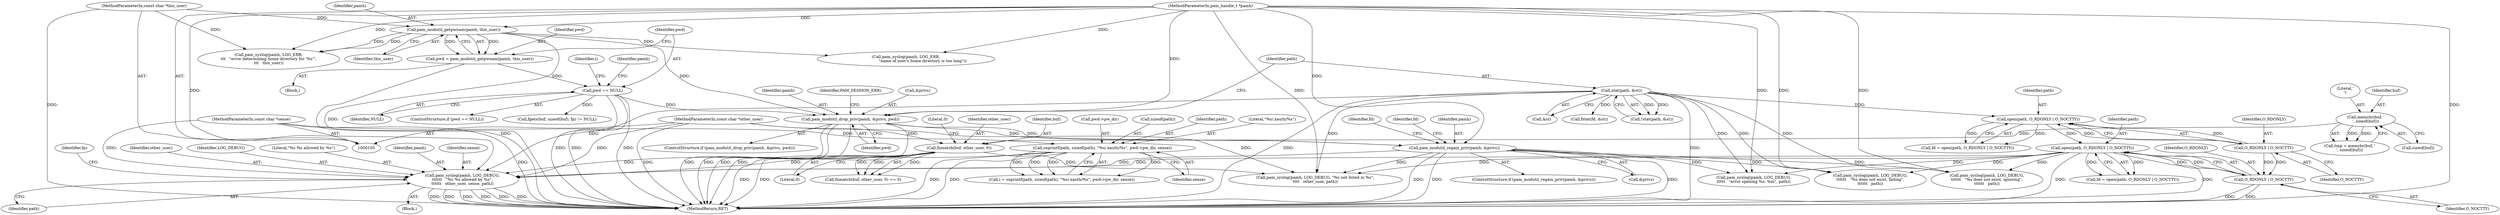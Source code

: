 digraph "0_altlinux_843807a3a90f52e7538be756616510730a24739a@API" {
"1000309" [label="(Call,pam_syslog(pamh, LOG_DEBUG,\n\t\t\t\t\t\t   \"%s %s allowed by %s\",\n\t\t\t\t\t\t   other_user, sense, path))"];
"1000216" [label="(Call,pam_modutil_regain_priv(pamh, &privs))"];
"1000175" [label="(Call,pam_modutil_drop_priv(pamh, &privs, pwd))"];
"1000130" [label="(Call,pam_modutil_getpwnam(pamh, this_user))"];
"1000106" [label="(MethodParameterIn,pam_handle_t *pamh)"];
"1000108" [label="(MethodParameterIn,const char *this_user)"];
"1000134" [label="(Call,pwd == NULL)"];
"1000128" [label="(Call,pwd = pam_modutil_getpwnam(pamh, this_user))"];
"1000300" [label="(Call,fnmatch(buf, other_user, 0))"];
"1000284" [label="(Call,memchr(buf, '\n', sizeof(buf)))"];
"1000109" [label="(MethodParameterIn,const char *other_user)"];
"1000147" [label="(Call,snprintf(path, sizeof(path), \"%s/.xauth/%s\", pwd->pw_dir, sense))"];
"1000107" [label="(MethodParameterIn,const char *sense)"];
"1000184" [label="(Call,stat(path, &st))"];
"1000207" [label="(Call,open(path, O_RDONLY | O_NOCTTY))"];
"1000200" [label="(Call,open(path, O_RDONLY | O_NOCTTY))"];
"1000202" [label="(Call,O_RDONLY | O_NOCTTY)"];
"1000209" [label="(Call,O_RDONLY | O_NOCTTY)"];
"1000179" [label="(Identifier,pwd)"];
"1000215" [label="(ControlStructure,if (pam_modutil_regain_priv(pamh, &privs)))"];
"1000203" [label="(Identifier,O_RDONLY)"];
"1000185" [label="(Identifier,path)"];
"1000313" [label="(Identifier,other_user)"];
"1000300" [label="(Call,fnmatch(buf, other_user, 0))"];
"1000139" [label="(Identifier,pamh)"];
"1000138" [label="(Call,pam_syslog(pamh, LOG_ERR,\n\t\t\t   \"error determining home directory for '%s'\",\n\t\t\t   this_user))"];
"1000231" [label="(Identifier,fd)"];
"1000218" [label="(Call,&privs)"];
"1000208" [label="(Identifier,path)"];
"1000168" [label="(Call,pam_syslog(pamh, LOG_ERR,\n                           \"name of user's home directory is too long\"))"];
"1000136" [label="(Identifier,NULL)"];
"1000151" [label="(Literal,\"%s/.xauth/%s\")"];
"1000177" [label="(Call,&privs)"];
"1000312" [label="(Literal,\"%s %s allowed by %s\")"];
"1000236" [label="(Call,fstat(fd, &st))"];
"1000108" [label="(MethodParameterIn,const char *this_user)"];
"1000310" [label="(Identifier,pamh)"];
"1000302" [label="(Identifier,other_user)"];
"1000282" [label="(Call,tmp = memchr(buf, '\n', sizeof(buf)))"];
"1000314" [label="(Identifier,sense)"];
"1000210" [label="(Identifier,O_RDONLY)"];
"1000133" [label="(ControlStructure,if (pwd == NULL))"];
"1000216" [label="(Call,pam_modutil_regain_priv(pamh, &privs))"];
"1000131" [label="(Identifier,pamh)"];
"1000152" [label="(Call,pwd->pw_dir)"];
"1000200" [label="(Call,open(path, O_RDONLY | O_NOCTTY))"];
"1000207" [label="(Call,open(path, O_RDONLY | O_NOCTTY))"];
"1000174" [label="(ControlStructure,if (pam_modutil_drop_priv(pamh, &privs, pwd)))"];
"1000360" [label="(Call,pam_syslog(pamh, LOG_DEBUG,\n\t\t\t\t\t\t   \"%s does not exist, failing\",\n\t\t\t\t\t\t   path))"];
"1000130" [label="(Call,pam_modutil_getpwnam(pamh, this_user))"];
"1000315" [label="(Identifier,path)"];
"1000128" [label="(Call,pwd = pam_modutil_getpwnam(pamh, this_user))"];
"1000132" [label="(Identifier,this_user)"];
"1000202" [label="(Call,O_RDONLY | O_NOCTTY)"];
"1000309" [label="(Call,pam_syslog(pamh, LOG_DEBUG,\n\t\t\t\t\t\t   \"%s %s allowed by %s\",\n\t\t\t\t\t\t   other_user, sense, path))"];
"1000217" [label="(Identifier,pamh)"];
"1000176" [label="(Identifier,pamh)"];
"1000287" [label="(Call,sizeof(buf))"];
"1000149" [label="(Call,sizeof(path))"];
"1000148" [label="(Identifier,path)"];
"1000109" [label="(MethodParameterIn,const char *other_user)"];
"1000258" [label="(Call,fgets(buf, sizeof(buf), fp) != NULL)"];
"1000371" [label="(Call,pam_syslog(pamh, LOG_DEBUG,\n\t\t\t\t\t   \"error opening %s: %m\", path))"];
"1000205" [label="(Call,fd = open(path, O_RDONLY | O_NOCTTY))"];
"1000129" [label="(Identifier,pwd)"];
"1000350" [label="(Call,pam_syslog(pamh, LOG_DEBUG,\n\t\t\t\t\t\t   \"%s does not exist, ignoring\",\n\t\t\t\t\t\t   path))"];
"1000299" [label="(Call,fnmatch(buf, other_user, 0) == 0)"];
"1000211" [label="(Identifier,O_NOCTTY)"];
"1000311" [label="(Identifier,LOG_DEBUG)"];
"1000146" [label="(Identifier,i)"];
"1000304" [label="(Literal,0)"];
"1000286" [label="(Literal,'\n')"];
"1000308" [label="(Block,)"];
"1000181" [label="(Identifier,PAM_SESSION_ERR)"];
"1000107" [label="(MethodParameterIn,const char *sense)"];
"1000147" [label="(Call,snprintf(path, sizeof(path), \"%s/.xauth/%s\", pwd->pw_dir, sense))"];
"1000317" [label="(Identifier,fp)"];
"1000209" [label="(Call,O_RDONLY | O_NOCTTY)"];
"1000223" [label="(Identifier,fd)"];
"1000323" [label="(Call,pam_syslog(pamh, LOG_DEBUG, \"%s not listed in %s\",\n\t\t\t\t   other_user, path))"];
"1000284" [label="(Call,memchr(buf, '\n', sizeof(buf)))"];
"1000134" [label="(Call,pwd == NULL)"];
"1000155" [label="(Identifier,sense)"];
"1000112" [label="(Block,)"];
"1000201" [label="(Identifier,path)"];
"1000378" [label="(MethodReturn,RET)"];
"1000135" [label="(Identifier,pwd)"];
"1000204" [label="(Identifier,O_NOCTTY)"];
"1000106" [label="(MethodParameterIn,pam_handle_t *pamh)"];
"1000184" [label="(Call,stat(path, &st))"];
"1000303" [label="(Literal,0)"];
"1000145" [label="(Call,i = snprintf(path, sizeof(path), \"%s/.xauth/%s\", pwd->pw_dir, sense))"];
"1000183" [label="(Call,!stat(path, &st))"];
"1000301" [label="(Identifier,buf)"];
"1000285" [label="(Identifier,buf)"];
"1000198" [label="(Call,fd = open(path, O_RDONLY | O_NOCTTY))"];
"1000175" [label="(Call,pam_modutil_drop_priv(pamh, &privs, pwd))"];
"1000186" [label="(Call,&st)"];
"1000309" -> "1000308"  [label="AST: "];
"1000309" -> "1000315"  [label="CFG: "];
"1000310" -> "1000309"  [label="AST: "];
"1000311" -> "1000309"  [label="AST: "];
"1000312" -> "1000309"  [label="AST: "];
"1000313" -> "1000309"  [label="AST: "];
"1000314" -> "1000309"  [label="AST: "];
"1000315" -> "1000309"  [label="AST: "];
"1000317" -> "1000309"  [label="CFG: "];
"1000309" -> "1000378"  [label="DDG: "];
"1000309" -> "1000378"  [label="DDG: "];
"1000309" -> "1000378"  [label="DDG: "];
"1000309" -> "1000378"  [label="DDG: "];
"1000309" -> "1000378"  [label="DDG: "];
"1000309" -> "1000378"  [label="DDG: "];
"1000216" -> "1000309"  [label="DDG: "];
"1000106" -> "1000309"  [label="DDG: "];
"1000300" -> "1000309"  [label="DDG: "];
"1000109" -> "1000309"  [label="DDG: "];
"1000147" -> "1000309"  [label="DDG: "];
"1000107" -> "1000309"  [label="DDG: "];
"1000184" -> "1000309"  [label="DDG: "];
"1000207" -> "1000309"  [label="DDG: "];
"1000216" -> "1000215"  [label="AST: "];
"1000216" -> "1000218"  [label="CFG: "];
"1000217" -> "1000216"  [label="AST: "];
"1000218" -> "1000216"  [label="AST: "];
"1000223" -> "1000216"  [label="CFG: "];
"1000231" -> "1000216"  [label="CFG: "];
"1000216" -> "1000378"  [label="DDG: "];
"1000216" -> "1000378"  [label="DDG: "];
"1000216" -> "1000378"  [label="DDG: "];
"1000175" -> "1000216"  [label="DDG: "];
"1000175" -> "1000216"  [label="DDG: "];
"1000106" -> "1000216"  [label="DDG: "];
"1000216" -> "1000323"  [label="DDG: "];
"1000216" -> "1000350"  [label="DDG: "];
"1000216" -> "1000360"  [label="DDG: "];
"1000216" -> "1000371"  [label="DDG: "];
"1000175" -> "1000174"  [label="AST: "];
"1000175" -> "1000179"  [label="CFG: "];
"1000176" -> "1000175"  [label="AST: "];
"1000177" -> "1000175"  [label="AST: "];
"1000179" -> "1000175"  [label="AST: "];
"1000181" -> "1000175"  [label="CFG: "];
"1000185" -> "1000175"  [label="CFG: "];
"1000175" -> "1000378"  [label="DDG: "];
"1000175" -> "1000378"  [label="DDG: "];
"1000175" -> "1000378"  [label="DDG: "];
"1000175" -> "1000378"  [label="DDG: "];
"1000130" -> "1000175"  [label="DDG: "];
"1000106" -> "1000175"  [label="DDG: "];
"1000134" -> "1000175"  [label="DDG: "];
"1000130" -> "1000128"  [label="AST: "];
"1000130" -> "1000132"  [label="CFG: "];
"1000131" -> "1000130"  [label="AST: "];
"1000132" -> "1000130"  [label="AST: "];
"1000128" -> "1000130"  [label="CFG: "];
"1000130" -> "1000378"  [label="DDG: "];
"1000130" -> "1000128"  [label="DDG: "];
"1000130" -> "1000128"  [label="DDG: "];
"1000106" -> "1000130"  [label="DDG: "];
"1000108" -> "1000130"  [label="DDG: "];
"1000130" -> "1000138"  [label="DDG: "];
"1000130" -> "1000138"  [label="DDG: "];
"1000130" -> "1000168"  [label="DDG: "];
"1000106" -> "1000105"  [label="AST: "];
"1000106" -> "1000378"  [label="DDG: "];
"1000106" -> "1000138"  [label="DDG: "];
"1000106" -> "1000168"  [label="DDG: "];
"1000106" -> "1000323"  [label="DDG: "];
"1000106" -> "1000350"  [label="DDG: "];
"1000106" -> "1000360"  [label="DDG: "];
"1000106" -> "1000371"  [label="DDG: "];
"1000108" -> "1000105"  [label="AST: "];
"1000108" -> "1000378"  [label="DDG: "];
"1000108" -> "1000138"  [label="DDG: "];
"1000134" -> "1000133"  [label="AST: "];
"1000134" -> "1000136"  [label="CFG: "];
"1000135" -> "1000134"  [label="AST: "];
"1000136" -> "1000134"  [label="AST: "];
"1000139" -> "1000134"  [label="CFG: "];
"1000146" -> "1000134"  [label="CFG: "];
"1000134" -> "1000378"  [label="DDG: "];
"1000134" -> "1000378"  [label="DDG: "];
"1000134" -> "1000378"  [label="DDG: "];
"1000128" -> "1000134"  [label="DDG: "];
"1000134" -> "1000258"  [label="DDG: "];
"1000128" -> "1000112"  [label="AST: "];
"1000129" -> "1000128"  [label="AST: "];
"1000135" -> "1000128"  [label="CFG: "];
"1000128" -> "1000378"  [label="DDG: "];
"1000300" -> "1000299"  [label="AST: "];
"1000300" -> "1000303"  [label="CFG: "];
"1000301" -> "1000300"  [label="AST: "];
"1000302" -> "1000300"  [label="AST: "];
"1000303" -> "1000300"  [label="AST: "];
"1000304" -> "1000300"  [label="CFG: "];
"1000300" -> "1000378"  [label="DDG: "];
"1000300" -> "1000378"  [label="DDG: "];
"1000300" -> "1000299"  [label="DDG: "];
"1000300" -> "1000299"  [label="DDG: "];
"1000300" -> "1000299"  [label="DDG: "];
"1000284" -> "1000300"  [label="DDG: "];
"1000109" -> "1000300"  [label="DDG: "];
"1000300" -> "1000323"  [label="DDG: "];
"1000284" -> "1000282"  [label="AST: "];
"1000284" -> "1000287"  [label="CFG: "];
"1000285" -> "1000284"  [label="AST: "];
"1000286" -> "1000284"  [label="AST: "];
"1000287" -> "1000284"  [label="AST: "];
"1000282" -> "1000284"  [label="CFG: "];
"1000284" -> "1000282"  [label="DDG: "];
"1000284" -> "1000282"  [label="DDG: "];
"1000109" -> "1000105"  [label="AST: "];
"1000109" -> "1000378"  [label="DDG: "];
"1000109" -> "1000323"  [label="DDG: "];
"1000147" -> "1000145"  [label="AST: "];
"1000147" -> "1000155"  [label="CFG: "];
"1000148" -> "1000147"  [label="AST: "];
"1000149" -> "1000147"  [label="AST: "];
"1000151" -> "1000147"  [label="AST: "];
"1000152" -> "1000147"  [label="AST: "];
"1000155" -> "1000147"  [label="AST: "];
"1000145" -> "1000147"  [label="CFG: "];
"1000147" -> "1000378"  [label="DDG: "];
"1000147" -> "1000378"  [label="DDG: "];
"1000147" -> "1000145"  [label="DDG: "];
"1000147" -> "1000145"  [label="DDG: "];
"1000147" -> "1000145"  [label="DDG: "];
"1000147" -> "1000145"  [label="DDG: "];
"1000107" -> "1000147"  [label="DDG: "];
"1000107" -> "1000105"  [label="AST: "];
"1000107" -> "1000378"  [label="DDG: "];
"1000184" -> "1000183"  [label="AST: "];
"1000184" -> "1000186"  [label="CFG: "];
"1000185" -> "1000184"  [label="AST: "];
"1000186" -> "1000184"  [label="AST: "];
"1000183" -> "1000184"  [label="CFG: "];
"1000184" -> "1000378"  [label="DDG: "];
"1000184" -> "1000378"  [label="DDG: "];
"1000184" -> "1000183"  [label="DDG: "];
"1000184" -> "1000183"  [label="DDG: "];
"1000184" -> "1000200"  [label="DDG: "];
"1000184" -> "1000236"  [label="DDG: "];
"1000184" -> "1000323"  [label="DDG: "];
"1000184" -> "1000350"  [label="DDG: "];
"1000184" -> "1000360"  [label="DDG: "];
"1000184" -> "1000371"  [label="DDG: "];
"1000207" -> "1000205"  [label="AST: "];
"1000207" -> "1000209"  [label="CFG: "];
"1000208" -> "1000207"  [label="AST: "];
"1000209" -> "1000207"  [label="AST: "];
"1000205" -> "1000207"  [label="CFG: "];
"1000207" -> "1000378"  [label="DDG: "];
"1000207" -> "1000378"  [label="DDG: "];
"1000207" -> "1000205"  [label="DDG: "];
"1000207" -> "1000205"  [label="DDG: "];
"1000200" -> "1000207"  [label="DDG: "];
"1000209" -> "1000207"  [label="DDG: "];
"1000209" -> "1000207"  [label="DDG: "];
"1000207" -> "1000323"  [label="DDG: "];
"1000207" -> "1000350"  [label="DDG: "];
"1000207" -> "1000360"  [label="DDG: "];
"1000207" -> "1000371"  [label="DDG: "];
"1000200" -> "1000198"  [label="AST: "];
"1000200" -> "1000202"  [label="CFG: "];
"1000201" -> "1000200"  [label="AST: "];
"1000202" -> "1000200"  [label="AST: "];
"1000198" -> "1000200"  [label="CFG: "];
"1000200" -> "1000198"  [label="DDG: "];
"1000200" -> "1000198"  [label="DDG: "];
"1000202" -> "1000200"  [label="DDG: "];
"1000202" -> "1000200"  [label="DDG: "];
"1000202" -> "1000204"  [label="CFG: "];
"1000203" -> "1000202"  [label="AST: "];
"1000204" -> "1000202"  [label="AST: "];
"1000202" -> "1000209"  [label="DDG: "];
"1000202" -> "1000209"  [label="DDG: "];
"1000209" -> "1000211"  [label="CFG: "];
"1000210" -> "1000209"  [label="AST: "];
"1000211" -> "1000209"  [label="AST: "];
"1000209" -> "1000378"  [label="DDG: "];
"1000209" -> "1000378"  [label="DDG: "];
}
